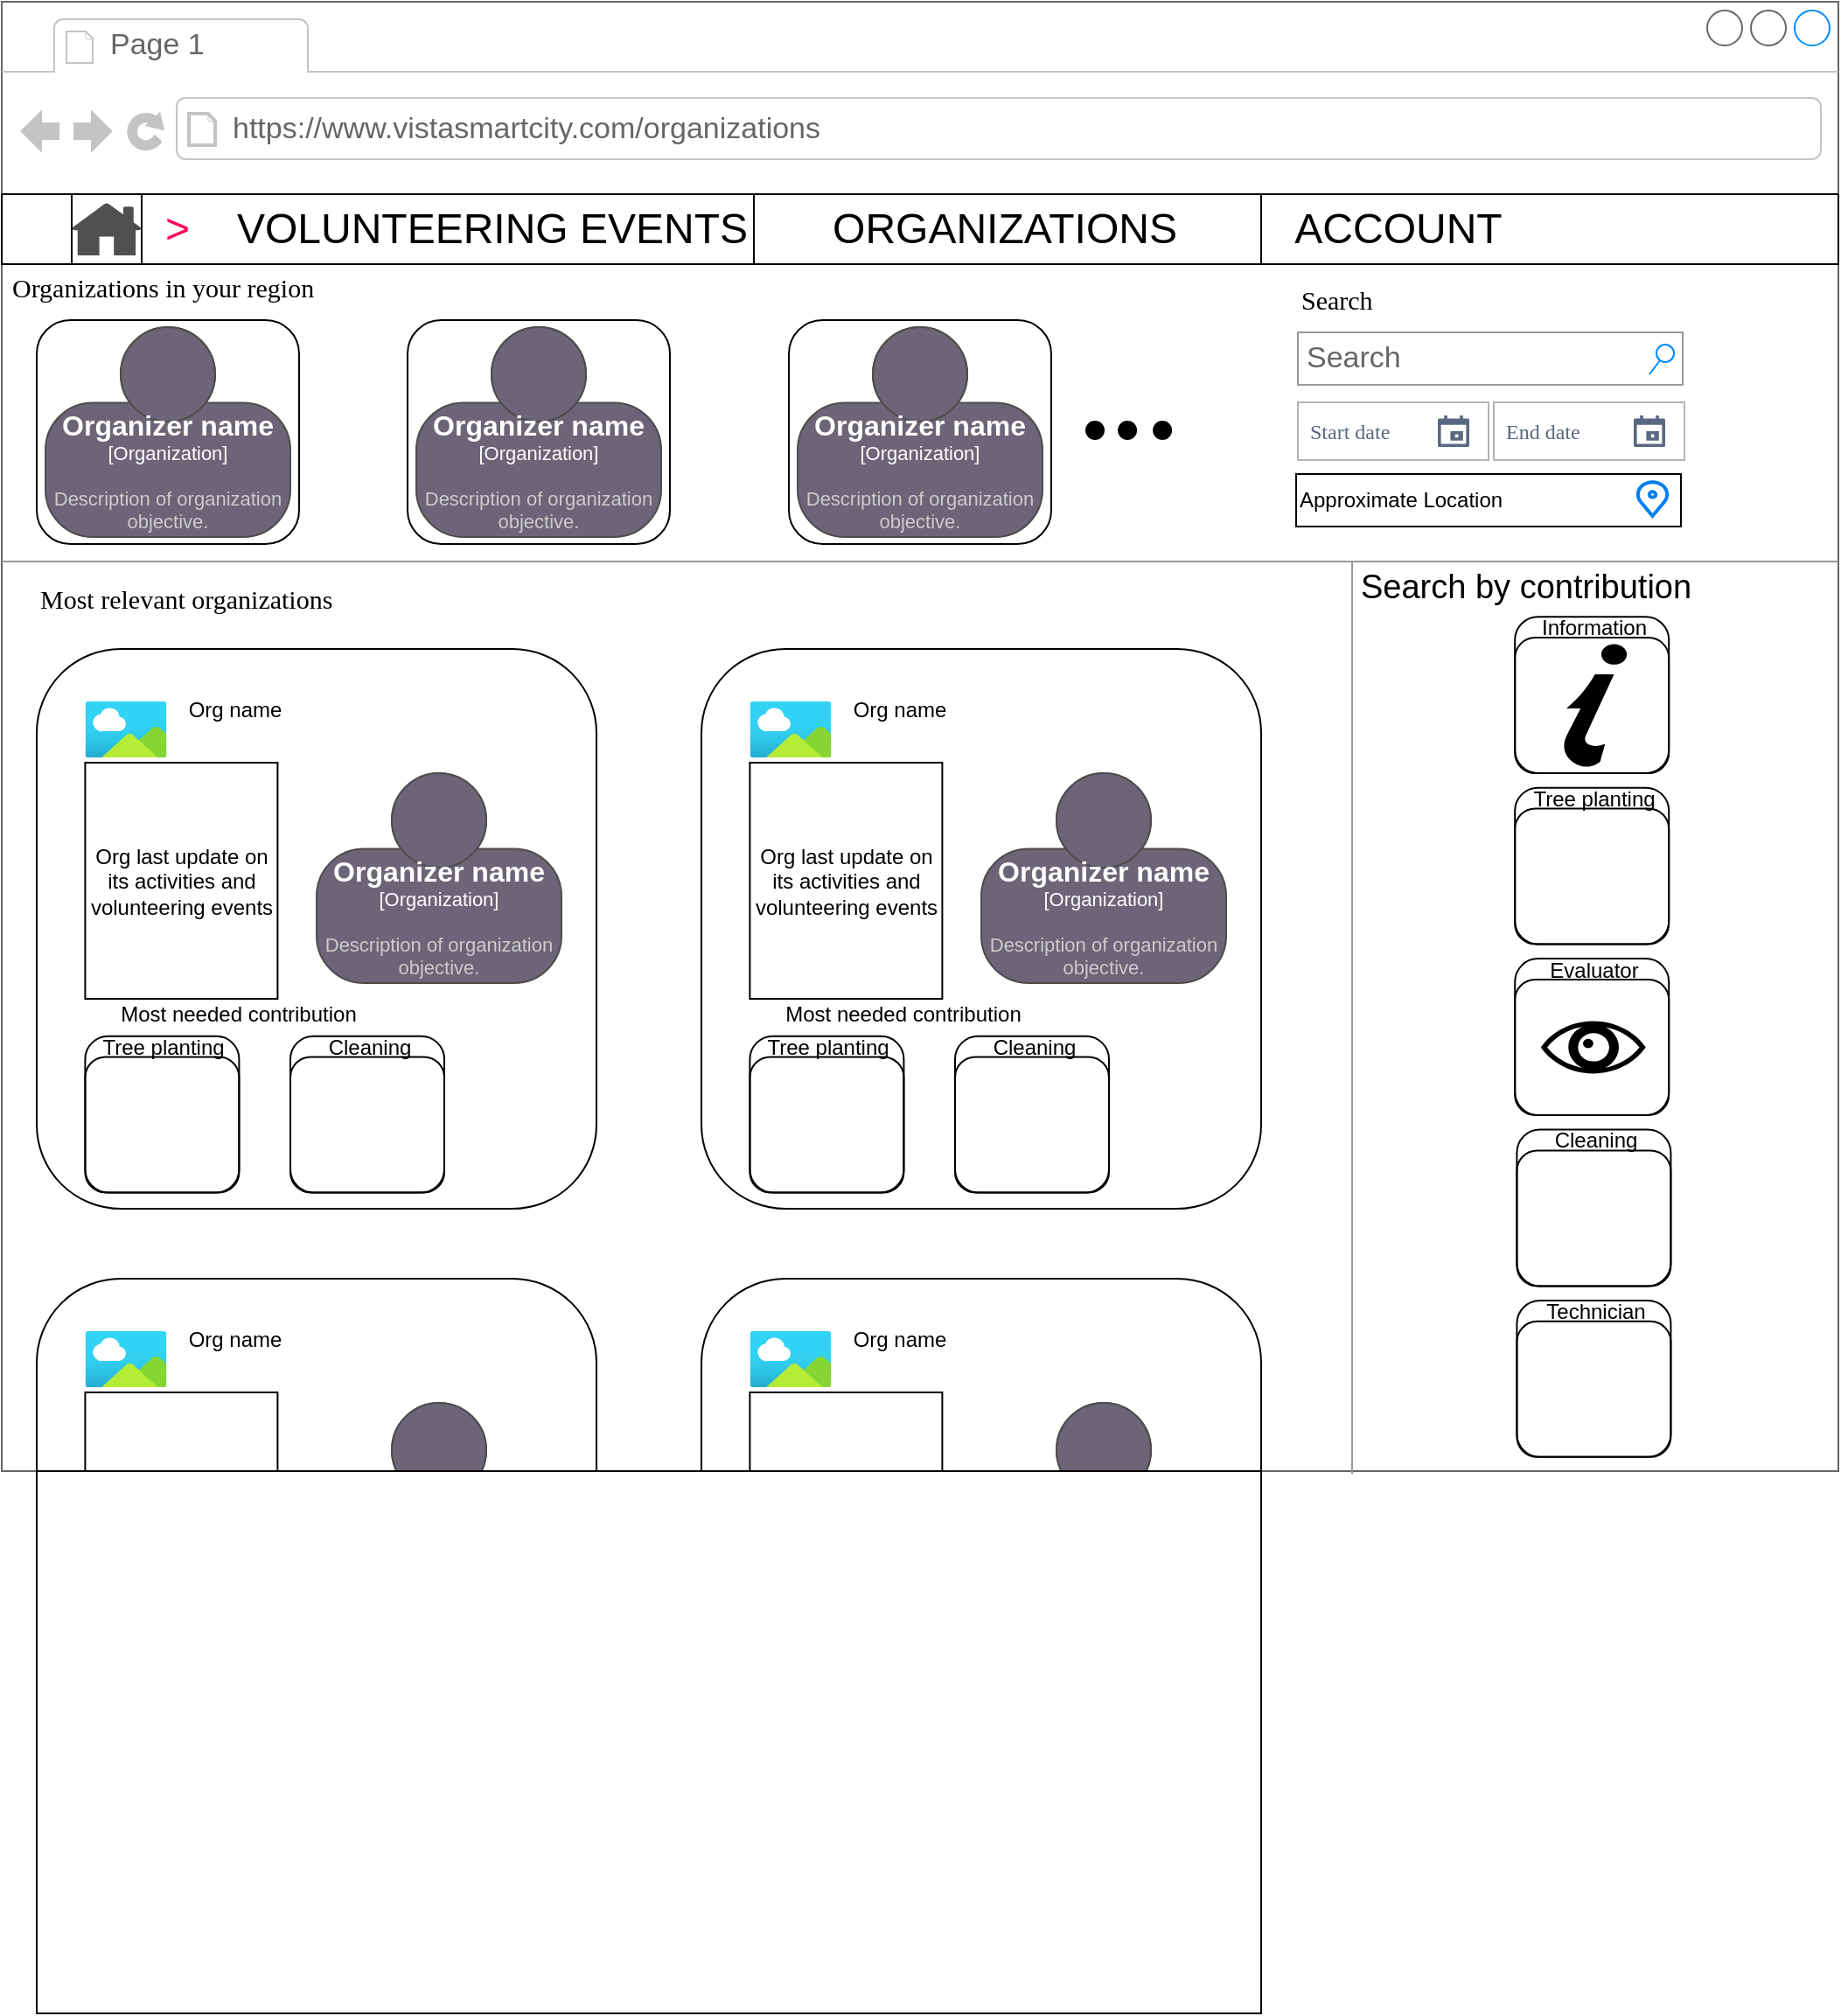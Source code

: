 <mxfile version="21.2.3" type="github">
  <diagram name="Page-1" id="2cc2dc42-3aac-f2a9-1cec-7a8b7cbee084">
    <mxGraphModel dx="1221" dy="743" grid="1" gridSize="10" guides="1" tooltips="1" connect="1" arrows="1" fold="1" page="1" pageScale="1" pageWidth="1100" pageHeight="850" background="none" math="0" shadow="0">
      <root>
        <mxCell id="0" />
        <mxCell id="1" parent="0" />
        <mxCell id="7026571954dc6520-1" value="" style="strokeWidth=1;shadow=0;dashed=0;align=center;html=1;shape=mxgraph.mockup.containers.browserWindow;rSize=0;strokeColor=#666666;mainText=,;recursiveResize=0;rounded=0;labelBackgroundColor=none;fontFamily=Verdana;fontSize=12" parent="1" vertex="1">
          <mxGeometry x="30" y="20" width="1050" height="840" as="geometry" />
        </mxCell>
        <mxCell id="7026571954dc6520-2" value="Page 1" style="strokeWidth=1;shadow=0;dashed=0;align=center;html=1;shape=mxgraph.mockup.containers.anchor;fontSize=17;fontColor=#666666;align=left;" parent="7026571954dc6520-1" vertex="1">
          <mxGeometry x="60" y="12" width="110" height="26" as="geometry" />
        </mxCell>
        <mxCell id="7026571954dc6520-3" value="https://www.vistasmartcity.com/organizations" style="strokeWidth=1;shadow=0;dashed=0;align=center;html=1;shape=mxgraph.mockup.containers.anchor;rSize=0;fontSize=17;fontColor=#666666;align=left;" parent="7026571954dc6520-1" vertex="1">
          <mxGeometry x="130" y="60" width="250" height="26" as="geometry" />
        </mxCell>
        <mxCell id="7026571954dc6520-6" value="Organizations in your region" style="text;html=1;points=[];align=left;verticalAlign=top;spacingTop=-4;fontSize=15;fontFamily=Verdana" parent="7026571954dc6520-1" vertex="1">
          <mxGeometry x="4" y="152" width="170" height="30" as="geometry" />
        </mxCell>
        <mxCell id="7026571954dc6520-12" value="Search" style="text;html=1;points=[];align=left;verticalAlign=top;spacingTop=-4;fontSize=15;fontFamily=Verdana" parent="7026571954dc6520-1" vertex="1">
          <mxGeometry x="741" y="159" width="170" height="30" as="geometry" />
        </mxCell>
        <mxCell id="7026571954dc6520-14" value="Search" style="strokeWidth=1;shadow=0;dashed=0;align=center;html=1;shape=mxgraph.mockup.forms.searchBox;strokeColor=#999999;mainText=;strokeColor2=#008cff;fontColor=#666666;fontSize=17;align=left;spacingLeft=3;rounded=0;labelBackgroundColor=none;" parent="7026571954dc6520-1" vertex="1">
          <mxGeometry x="741" y="189" width="220" height="30" as="geometry" />
        </mxCell>
        <mxCell id="7026571954dc6520-15" value="" style="verticalLabelPosition=bottom;shadow=0;dashed=0;align=center;html=1;verticalAlign=top;strokeWidth=1;shape=mxgraph.mockup.markup.line;strokeColor=#999999;rounded=0;labelBackgroundColor=none;fillColor=#ffffff;fontFamily=Verdana;fontSize=12;fontColor=#000000;" parent="7026571954dc6520-1" vertex="1">
          <mxGeometry y="310" width="1050" height="20" as="geometry" />
        </mxCell>
        <mxCell id="7026571954dc6520-16" value="Most relevant organizations" style="text;html=1;points=[];align=left;verticalAlign=top;spacingTop=-4;fontSize=15;fontFamily=Verdana" parent="7026571954dc6520-1" vertex="1">
          <mxGeometry x="20" y="330" width="170" height="30" as="geometry" />
        </mxCell>
        <mxCell id="wlsTM-EWgnDsblmS1kuD-19" value="" style="rounded=1;whiteSpace=wrap;html=1;" parent="7026571954dc6520-1" vertex="1">
          <mxGeometry x="20" y="370" width="320" height="320" as="geometry" />
        </mxCell>
        <mxCell id="wlsTM-EWgnDsblmS1kuD-20" value="" style="aspect=fixed;html=1;points=[];align=center;image;fontSize=12;image=img/lib/azure2/general/Image.svg;" parent="7026571954dc6520-1" vertex="1">
          <mxGeometry x="47.7" y="400" width="46.55" height="32" as="geometry" />
        </mxCell>
        <mxCell id="wlsTM-EWgnDsblmS1kuD-21" value="Org name" style="text;html=1;align=center;verticalAlign=middle;resizable=0;points=[];autosize=1;strokeColor=none;fillColor=none;" parent="7026571954dc6520-1" vertex="1">
          <mxGeometry x="92.7" y="390" width="80" height="30" as="geometry" />
        </mxCell>
        <mxCell id="wlsTM-EWgnDsblmS1kuD-24" value="Org last update on its activities and volunteering events" style="rounded=0;whiteSpace=wrap;html=1;" parent="7026571954dc6520-1" vertex="1">
          <mxGeometry x="47.7" y="435" width="110" height="135" as="geometry" />
        </mxCell>
        <mxCell id="pJYsg66AnEIzZijgWhf2-1" value="" style="rounded=1;whiteSpace=wrap;html=1;" parent="7026571954dc6520-1" vertex="1">
          <mxGeometry x="20" y="182" width="150" height="128" as="geometry" />
        </mxCell>
        <object placeholders="1" c4Name="Organizer name" c4Type="Organization" c4Description="Description of organization objective." label="&lt;font style=&quot;font-size: 16px&quot;&gt;&lt;b&gt;%c4Name%&lt;/b&gt;&lt;/font&gt;&lt;div&gt;[%c4Type%]&lt;/div&gt;&lt;br&gt;&lt;div&gt;&lt;font style=&quot;font-size: 11px&quot;&gt;&lt;font color=&quot;#cccccc&quot;&gt;%c4Description%&lt;/font&gt;&lt;/div&gt;" id="pJYsg66AnEIzZijgWhf2-2">
          <mxCell style="html=1;fontSize=11;dashed=0;whiteSpace=wrap;fillColor=#6C6477;strokeColor=#4D4D4D;fontColor=#ffffff;shape=mxgraph.c4.person2;align=center;metaEdit=1;points=[[0.5,0,0],[1,0.5,0],[1,0.75,0],[0.75,1,0],[0.5,1,0],[0.25,1,0],[0,0.75,0],[0,0.5,0]];resizable=1;rotation=0;" parent="7026571954dc6520-1" vertex="1">
            <mxGeometry x="25" y="186" width="140" height="120" as="geometry" />
          </mxCell>
        </object>
        <mxCell id="pJYsg66AnEIzZijgWhf2-4" value="" style="rounded=1;whiteSpace=wrap;html=1;" parent="7026571954dc6520-1" vertex="1">
          <mxGeometry x="232" y="182" width="150" height="128" as="geometry" />
        </mxCell>
        <object placeholders="1" c4Name="Organizer name" c4Type="Organization" c4Description="Description of organization objective." label="&lt;font style=&quot;font-size: 16px&quot;&gt;&lt;b&gt;%c4Name%&lt;/b&gt;&lt;/font&gt;&lt;div&gt;[%c4Type%]&lt;/div&gt;&lt;br&gt;&lt;div&gt;&lt;font style=&quot;font-size: 11px&quot;&gt;&lt;font color=&quot;#cccccc&quot;&gt;%c4Description%&lt;/font&gt;&lt;/div&gt;" id="pJYsg66AnEIzZijgWhf2-5">
          <mxCell style="html=1;fontSize=11;dashed=0;whiteSpace=wrap;fillColor=#6C6477;strokeColor=#4D4D4D;fontColor=#ffffff;shape=mxgraph.c4.person2;align=center;metaEdit=1;points=[[0.5,0,0],[1,0.5,0],[1,0.75,0],[0.75,1,0],[0.5,1,0],[0.25,1,0],[0,0.75,0],[0,0.5,0]];resizable=1;rotation=0;" parent="7026571954dc6520-1" vertex="1">
            <mxGeometry x="237" y="186" width="140" height="120" as="geometry" />
          </mxCell>
        </object>
        <mxCell id="pJYsg66AnEIzZijgWhf2-6" value="" style="rounded=1;whiteSpace=wrap;html=1;" parent="7026571954dc6520-1" vertex="1">
          <mxGeometry x="450" y="182" width="150" height="128" as="geometry" />
        </mxCell>
        <object placeholders="1" c4Name="Organizer name" c4Type="Organization" c4Description="Description of organization objective." label="&lt;font style=&quot;font-size: 16px&quot;&gt;&lt;b&gt;%c4Name%&lt;/b&gt;&lt;/font&gt;&lt;div&gt;[%c4Type%]&lt;/div&gt;&lt;br&gt;&lt;div&gt;&lt;font style=&quot;font-size: 11px&quot;&gt;&lt;font color=&quot;#cccccc&quot;&gt;%c4Description%&lt;/font&gt;&lt;/div&gt;" id="pJYsg66AnEIzZijgWhf2-7">
          <mxCell style="html=1;fontSize=11;dashed=0;whiteSpace=wrap;fillColor=#6C6477;strokeColor=#4D4D4D;fontColor=#ffffff;shape=mxgraph.c4.person2;align=center;metaEdit=1;points=[[0.5,0,0],[1,0.5,0],[1,0.75,0],[0.75,1,0],[0.5,1,0],[0.25,1,0],[0,0.75,0],[0,0.5,0]];resizable=1;rotation=0;" parent="7026571954dc6520-1" vertex="1">
            <mxGeometry x="455" y="186" width="140" height="120" as="geometry" />
          </mxCell>
        </object>
        <mxCell id="pJYsg66AnEIzZijgWhf2-8" value="" style="ellipse;whiteSpace=wrap;html=1;aspect=fixed;fillColor=#000000;" parent="7026571954dc6520-1" vertex="1">
          <mxGeometry x="620" y="240" width="10" height="10" as="geometry" />
        </mxCell>
        <mxCell id="pJYsg66AnEIzZijgWhf2-9" value="" style="ellipse;whiteSpace=wrap;html=1;aspect=fixed;fillColor=#000000;" parent="7026571954dc6520-1" vertex="1">
          <mxGeometry x="638.55" y="240" width="10" height="10" as="geometry" />
        </mxCell>
        <mxCell id="pJYsg66AnEIzZijgWhf2-10" value="" style="ellipse;whiteSpace=wrap;html=1;aspect=fixed;fillColor=#000000;" parent="7026571954dc6520-1" vertex="1">
          <mxGeometry x="658.55" y="240" width="10" height="10" as="geometry" />
        </mxCell>
        <mxCell id="SwkVHxH7qf517YYLQ6Va-1" value="" style="group" parent="7026571954dc6520-1" connectable="0" vertex="1">
          <mxGeometry x="47.7" y="590.73" width="172.3" height="90" as="geometry" />
        </mxCell>
        <mxCell id="SwkVHxH7qf517YYLQ6Va-2" value="" style="rounded=1;whiteSpace=wrap;html=1;" parent="SwkVHxH7qf517YYLQ6Va-1" vertex="1">
          <mxGeometry y="12.517" width="88" height="77.483" as="geometry" />
        </mxCell>
        <mxCell id="SwkVHxH7qf517YYLQ6Va-8" value="" style="rounded=1;whiteSpace=wrap;html=1;fillColor=none;" parent="SwkVHxH7qf517YYLQ6Va-1" vertex="1">
          <mxGeometry y="0.596" width="88" height="89.404" as="geometry" />
        </mxCell>
        <mxCell id="SwkVHxH7qf517YYLQ6Va-9" value="Tree planting" style="text;html=1;align=center;verticalAlign=middle;resizable=0;points=[];autosize=1;strokeColor=none;fillColor=none;" parent="SwkVHxH7qf517YYLQ6Va-1" vertex="1">
          <mxGeometry x="-0.203" y="-7.727" width="90" height="30" as="geometry" />
        </mxCell>
        <mxCell id="HxkZM5L2tCHpHcFzdb74-58" value="" style="shape=image;html=1;verticalAlign=top;verticalLabelPosition=bottom;labelBackgroundColor=#ffffff;imageAspect=0;aspect=fixed;image=https://cdn0.iconfinder.com/data/icons/phosphor-regular-vol-4/256/tree-128.png" parent="SwkVHxH7qf517YYLQ6Va-1" vertex="1">
          <mxGeometry x="10" y="12.52" width="70" height="70" as="geometry" />
        </mxCell>
        <mxCell id="eVw5ALQq5GOnGG2QuD-h-2" value="Most needed contribution" style="text;html=1;align=center;verticalAlign=middle;resizable=0;points=[];autosize=1;strokeColor=none;fillColor=none;" vertex="1" parent="SwkVHxH7qf517YYLQ6Va-1">
          <mxGeometry x="7.3" y="-26.4" width="160" height="30" as="geometry" />
        </mxCell>
        <object placeholders="1" c4Name="Organizer name" c4Type="Organization" c4Description="Description of organization objective." label="&lt;font style=&quot;font-size: 16px&quot;&gt;&lt;b&gt;%c4Name%&lt;/b&gt;&lt;/font&gt;&lt;div&gt;[%c4Type%]&lt;/div&gt;&lt;br&gt;&lt;div&gt;&lt;font style=&quot;font-size: 11px&quot;&gt;&lt;font color=&quot;#cccccc&quot;&gt;%c4Description%&lt;/font&gt;&lt;/div&gt;" id="eVw5ALQq5GOnGG2QuD-h-1">
          <mxCell style="html=1;fontSize=11;dashed=0;whiteSpace=wrap;fillColor=#6C6477;strokeColor=#4D4D4D;fontColor=#ffffff;shape=mxgraph.c4.person2;align=center;metaEdit=1;points=[[0.5,0,0],[1,0.5,0],[1,0.75,0],[0.75,1,0],[0.5,1,0],[0.25,1,0],[0,0.75,0],[0,0.5,0]];resizable=1;rotation=0;" vertex="1" parent="7026571954dc6520-1">
            <mxGeometry x="180" y="441" width="140" height="120" as="geometry" />
          </mxCell>
        </object>
        <mxCell id="eVw5ALQq5GOnGG2QuD-h-3" value="" style="rounded=1;whiteSpace=wrap;html=1;" vertex="1" parent="7026571954dc6520-1">
          <mxGeometry x="165.0" y="603.247" width="88" height="77.483" as="geometry" />
        </mxCell>
        <mxCell id="eVw5ALQq5GOnGG2QuD-h-4" value="" style="rounded=1;whiteSpace=wrap;html=1;fillColor=none;" vertex="1" parent="7026571954dc6520-1">
          <mxGeometry x="165.0" y="591.326" width="88" height="89.404" as="geometry" />
        </mxCell>
        <mxCell id="eVw5ALQq5GOnGG2QuD-h-5" value="Cleaning" style="text;html=1;align=center;verticalAlign=middle;resizable=0;points=[];autosize=1;strokeColor=none;fillColor=none;" vertex="1" parent="7026571954dc6520-1">
          <mxGeometry x="174.797" y="583.003" width="70" height="30" as="geometry" />
        </mxCell>
        <mxCell id="eVw5ALQq5GOnGG2QuD-h-6" value="" style="shape=image;html=1;verticalAlign=top;verticalLabelPosition=bottom;labelBackgroundColor=#ffffff;imageAspect=0;aspect=fixed;image=https://cdn4.iconfinder.com/data/icons/essential-app-2/16/trash-can-bin-recycle-128.png" vertex="1" parent="7026571954dc6520-1">
          <mxGeometry x="174.0" y="606.99" width="70" height="70" as="geometry" />
        </mxCell>
        <mxCell id="eVw5ALQq5GOnGG2QuD-h-7" value="" style="rounded=1;whiteSpace=wrap;html=1;" vertex="1" parent="7026571954dc6520-1">
          <mxGeometry x="400" y="370" width="320" height="320" as="geometry" />
        </mxCell>
        <mxCell id="eVw5ALQq5GOnGG2QuD-h-8" value="" style="aspect=fixed;html=1;points=[];align=center;image;fontSize=12;image=img/lib/azure2/general/Image.svg;" vertex="1" parent="7026571954dc6520-1">
          <mxGeometry x="427.7" y="400" width="46.55" height="32" as="geometry" />
        </mxCell>
        <mxCell id="eVw5ALQq5GOnGG2QuD-h-9" value="Org name" style="text;html=1;align=center;verticalAlign=middle;resizable=0;points=[];autosize=1;strokeColor=none;fillColor=none;" vertex="1" parent="7026571954dc6520-1">
          <mxGeometry x="472.7" y="390" width="80" height="30" as="geometry" />
        </mxCell>
        <mxCell id="eVw5ALQq5GOnGG2QuD-h-10" value="Org last update on its activities and volunteering events" style="rounded=0;whiteSpace=wrap;html=1;" vertex="1" parent="7026571954dc6520-1">
          <mxGeometry x="427.7" y="435" width="110" height="135" as="geometry" />
        </mxCell>
        <mxCell id="eVw5ALQq5GOnGG2QuD-h-11" value="" style="group" connectable="0" vertex="1" parent="7026571954dc6520-1">
          <mxGeometry x="427.7" y="590.73" width="172.3" height="90" as="geometry" />
        </mxCell>
        <mxCell id="eVw5ALQq5GOnGG2QuD-h-12" value="" style="rounded=1;whiteSpace=wrap;html=1;" vertex="1" parent="eVw5ALQq5GOnGG2QuD-h-11">
          <mxGeometry y="12.517" width="88" height="77.483" as="geometry" />
        </mxCell>
        <mxCell id="eVw5ALQq5GOnGG2QuD-h-13" value="" style="rounded=1;whiteSpace=wrap;html=1;fillColor=none;" vertex="1" parent="eVw5ALQq5GOnGG2QuD-h-11">
          <mxGeometry y="0.596" width="88" height="89.404" as="geometry" />
        </mxCell>
        <mxCell id="eVw5ALQq5GOnGG2QuD-h-14" value="Tree planting" style="text;html=1;align=center;verticalAlign=middle;resizable=0;points=[];autosize=1;strokeColor=none;fillColor=none;" vertex="1" parent="eVw5ALQq5GOnGG2QuD-h-11">
          <mxGeometry x="-0.203" y="-7.727" width="90" height="30" as="geometry" />
        </mxCell>
        <mxCell id="eVw5ALQq5GOnGG2QuD-h-15" value="" style="shape=image;html=1;verticalAlign=top;verticalLabelPosition=bottom;labelBackgroundColor=#ffffff;imageAspect=0;aspect=fixed;image=https://cdn0.iconfinder.com/data/icons/phosphor-regular-vol-4/256/tree-128.png" vertex="1" parent="eVw5ALQq5GOnGG2QuD-h-11">
          <mxGeometry x="10" y="12.52" width="70" height="70" as="geometry" />
        </mxCell>
        <mxCell id="eVw5ALQq5GOnGG2QuD-h-16" value="Most needed contribution" style="text;html=1;align=center;verticalAlign=middle;resizable=0;points=[];autosize=1;strokeColor=none;fillColor=none;" vertex="1" parent="eVw5ALQq5GOnGG2QuD-h-11">
          <mxGeometry x="7.3" y="-26.4" width="160" height="30" as="geometry" />
        </mxCell>
        <object placeholders="1" c4Name="Organizer name" c4Type="Organization" c4Description="Description of organization objective." label="&lt;font style=&quot;font-size: 16px&quot;&gt;&lt;b&gt;%c4Name%&lt;/b&gt;&lt;/font&gt;&lt;div&gt;[%c4Type%]&lt;/div&gt;&lt;br&gt;&lt;div&gt;&lt;font style=&quot;font-size: 11px&quot;&gt;&lt;font color=&quot;#cccccc&quot;&gt;%c4Description%&lt;/font&gt;&lt;/div&gt;" id="eVw5ALQq5GOnGG2QuD-h-17">
          <mxCell style="html=1;fontSize=11;dashed=0;whiteSpace=wrap;fillColor=#6C6477;strokeColor=#4D4D4D;fontColor=#ffffff;shape=mxgraph.c4.person2;align=center;metaEdit=1;points=[[0.5,0,0],[1,0.5,0],[1,0.75,0],[0.75,1,0],[0.5,1,0],[0.25,1,0],[0,0.75,0],[0,0.5,0]];resizable=1;rotation=0;" vertex="1" parent="7026571954dc6520-1">
            <mxGeometry x="560" y="441" width="140" height="120" as="geometry" />
          </mxCell>
        </object>
        <mxCell id="eVw5ALQq5GOnGG2QuD-h-18" value="" style="rounded=1;whiteSpace=wrap;html=1;" vertex="1" parent="7026571954dc6520-1">
          <mxGeometry x="545" y="603.247" width="88" height="77.483" as="geometry" />
        </mxCell>
        <mxCell id="eVw5ALQq5GOnGG2QuD-h-19" value="" style="rounded=1;whiteSpace=wrap;html=1;fillColor=none;" vertex="1" parent="7026571954dc6520-1">
          <mxGeometry x="545" y="591.326" width="88" height="89.404" as="geometry" />
        </mxCell>
        <mxCell id="eVw5ALQq5GOnGG2QuD-h-20" value="Cleaning" style="text;html=1;align=center;verticalAlign=middle;resizable=0;points=[];autosize=1;strokeColor=none;fillColor=none;" vertex="1" parent="7026571954dc6520-1">
          <mxGeometry x="554.797" y="583.003" width="70" height="30" as="geometry" />
        </mxCell>
        <mxCell id="eVw5ALQq5GOnGG2QuD-h-21" value="" style="shape=image;html=1;verticalAlign=top;verticalLabelPosition=bottom;labelBackgroundColor=#ffffff;imageAspect=0;aspect=fixed;image=https://cdn4.iconfinder.com/data/icons/essential-app-2/16/trash-can-bin-recycle-128.png" vertex="1" parent="7026571954dc6520-1">
          <mxGeometry x="554" y="606.99" width="70" height="70" as="geometry" />
        </mxCell>
        <mxCell id="eVw5ALQq5GOnGG2QuD-h-53" value="" style="verticalLabelPosition=bottom;shadow=0;dashed=0;align=center;html=1;verticalAlign=top;strokeWidth=1;shape=mxgraph.mockup.markup.line;strokeColor=#999999;rounded=0;labelBackgroundColor=none;fillColor=#ffffff;fontFamily=Verdana;fontSize=12;fontColor=#000000;rotation=90;" vertex="1" parent="7026571954dc6520-1">
          <mxGeometry x="511.04" y="570.72" width="521.93" height="20" as="geometry" />
        </mxCell>
        <mxCell id="eVw5ALQq5GOnGG2QuD-h-54" value="&lt;font style=&quot;font-size: 19px;&quot;&gt;Search by contribution&lt;/font&gt;" style="text;html=1;strokeColor=none;fillColor=none;align=left;verticalAlign=middle;whiteSpace=wrap;rounded=0;" vertex="1" parent="7026571954dc6520-1">
          <mxGeometry x="775" y="320" width="275" height="30" as="geometry" />
        </mxCell>
        <mxCell id="eVw5ALQq5GOnGG2QuD-h-60" value="" style="group" connectable="0" vertex="1" parent="7026571954dc6520-1">
          <mxGeometry x="865.1" y="351" width="94.797" height="90" as="geometry" />
        </mxCell>
        <mxCell id="eVw5ALQq5GOnGG2QuD-h-61" value="" style="rounded=1;whiteSpace=wrap;html=1;" vertex="1" parent="eVw5ALQq5GOnGG2QuD-h-60">
          <mxGeometry y="12.517" width="88" height="77.483" as="geometry" />
        </mxCell>
        <mxCell id="eVw5ALQq5GOnGG2QuD-h-62" value="" style="rounded=1;whiteSpace=wrap;html=1;fillColor=none;" vertex="1" parent="eVw5ALQq5GOnGG2QuD-h-60">
          <mxGeometry y="0.596" width="88" height="89.404" as="geometry" />
        </mxCell>
        <mxCell id="eVw5ALQq5GOnGG2QuD-h-63" value="Information" style="text;html=1;align=center;verticalAlign=middle;resizable=0;points=[];autosize=1;strokeColor=none;fillColor=none;" vertex="1" parent="eVw5ALQq5GOnGG2QuD-h-60">
          <mxGeometry x="4.797" y="-7.727" width="80" height="30" as="geometry" />
        </mxCell>
        <mxCell id="eVw5ALQq5GOnGG2QuD-h-64" value="" style="shape=mxgraph.signs.travel.information_2;html=1;pointerEvents=1;fillColor=#000000;strokeColor=none;verticalLabelPosition=bottom;verticalAlign=top;align=center;" vertex="1" parent="eVw5ALQq5GOnGG2QuD-h-60">
          <mxGeometry x="24" y="16.26" width="40" height="70" as="geometry" />
        </mxCell>
        <mxCell id="eVw5ALQq5GOnGG2QuD-h-70" value="" style="rounded=1;whiteSpace=wrap;html=1;" vertex="1" parent="7026571954dc6520-1">
          <mxGeometry x="865.1" y="558.977" width="88" height="77.483" as="geometry" />
        </mxCell>
        <mxCell id="eVw5ALQq5GOnGG2QuD-h-71" value="" style="rounded=1;whiteSpace=wrap;html=1;fillColor=none;" vertex="1" parent="7026571954dc6520-1">
          <mxGeometry x="865.1" y="547.056" width="88" height="89.404" as="geometry" />
        </mxCell>
        <mxCell id="eVw5ALQq5GOnGG2QuD-h-72" value="Evaluator" style="text;html=1;align=center;verticalAlign=middle;resizable=0;points=[];autosize=1;strokeColor=none;fillColor=none;" vertex="1" parent="7026571954dc6520-1">
          <mxGeometry x="874.897" y="538.733" width="70" height="30" as="geometry" />
        </mxCell>
        <mxCell id="eVw5ALQq5GOnGG2QuD-h-73" value="" style="shape=mxgraph.signs.healthcare.eye;html=1;pointerEvents=1;fillColor=#000000;strokeColor=none;verticalLabelPosition=bottom;verticalAlign=top;align=center;" vertex="1" parent="7026571954dc6520-1">
          <mxGeometry x="879.9" y="582.72" width="60" height="30" as="geometry" />
        </mxCell>
        <mxCell id="eVw5ALQq5GOnGG2QuD-h-55" value="" style="group" connectable="0" vertex="1" parent="7026571954dc6520-1">
          <mxGeometry x="865.1" y="448.73" width="94.797" height="90" as="geometry" />
        </mxCell>
        <mxCell id="eVw5ALQq5GOnGG2QuD-h-56" value="" style="rounded=1;whiteSpace=wrap;html=1;" vertex="1" parent="eVw5ALQq5GOnGG2QuD-h-55">
          <mxGeometry y="12.517" width="88" height="77.483" as="geometry" />
        </mxCell>
        <mxCell id="eVw5ALQq5GOnGG2QuD-h-57" value="" style="rounded=1;whiteSpace=wrap;html=1;fillColor=none;" vertex="1" parent="eVw5ALQq5GOnGG2QuD-h-55">
          <mxGeometry y="0.596" width="88" height="89.404" as="geometry" />
        </mxCell>
        <mxCell id="eVw5ALQq5GOnGG2QuD-h-58" value="Tree planting" style="text;html=1;align=center;verticalAlign=middle;resizable=0;points=[];autosize=1;strokeColor=none;fillColor=none;" vertex="1" parent="eVw5ALQq5GOnGG2QuD-h-55">
          <mxGeometry x="-0.203" y="-7.727" width="90" height="30" as="geometry" />
        </mxCell>
        <mxCell id="eVw5ALQq5GOnGG2QuD-h-59" value="" style="shape=image;html=1;verticalAlign=top;verticalLabelPosition=bottom;labelBackgroundColor=#ffffff;imageAspect=0;aspect=fixed;image=https://cdn0.iconfinder.com/data/icons/phosphor-regular-vol-4/256/tree-128.png" vertex="1" parent="eVw5ALQq5GOnGG2QuD-h-55">
          <mxGeometry x="10" y="12.52" width="70" height="70" as="geometry" />
        </mxCell>
        <mxCell id="eVw5ALQq5GOnGG2QuD-h-65" value="" style="group" connectable="0" vertex="1" parent="7026571954dc6520-1">
          <mxGeometry x="866.2" y="644.19" width="94.797" height="90" as="geometry" />
        </mxCell>
        <mxCell id="eVw5ALQq5GOnGG2QuD-h-66" value="" style="rounded=1;whiteSpace=wrap;html=1;" vertex="1" parent="eVw5ALQq5GOnGG2QuD-h-65">
          <mxGeometry y="12.517" width="88" height="77.483" as="geometry" />
        </mxCell>
        <mxCell id="eVw5ALQq5GOnGG2QuD-h-67" value="" style="rounded=1;whiteSpace=wrap;html=1;fillColor=none;" vertex="1" parent="eVw5ALQq5GOnGG2QuD-h-65">
          <mxGeometry y="0.596" width="88" height="89.404" as="geometry" />
        </mxCell>
        <mxCell id="eVw5ALQq5GOnGG2QuD-h-68" value="Cleaning" style="text;html=1;align=center;verticalAlign=middle;resizable=0;points=[];autosize=1;strokeColor=none;fillColor=none;" vertex="1" parent="eVw5ALQq5GOnGG2QuD-h-65">
          <mxGeometry x="9.797" y="-7.727" width="70" height="30" as="geometry" />
        </mxCell>
        <mxCell id="eVw5ALQq5GOnGG2QuD-h-69" value="" style="shape=image;html=1;verticalAlign=top;verticalLabelPosition=bottom;labelBackgroundColor=#ffffff;imageAspect=0;aspect=fixed;image=https://cdn4.iconfinder.com/data/icons/essential-app-2/16/trash-can-bin-recycle-128.png" vertex="1" parent="eVw5ALQq5GOnGG2QuD-h-65">
          <mxGeometry x="9" y="16.26" width="70" height="70" as="geometry" />
        </mxCell>
        <mxCell id="eVw5ALQq5GOnGG2QuD-h-74" value="" style="rounded=1;whiteSpace=wrap;html=1;" vertex="1" parent="7026571954dc6520-1">
          <mxGeometry x="866.2" y="754.437" width="88" height="77.483" as="geometry" />
        </mxCell>
        <mxCell id="eVw5ALQq5GOnGG2QuD-h-75" value="" style="rounded=1;whiteSpace=wrap;html=1;fillColor=none;" vertex="1" parent="7026571954dc6520-1">
          <mxGeometry x="866.2" y="742.516" width="88" height="89.404" as="geometry" />
        </mxCell>
        <mxCell id="eVw5ALQq5GOnGG2QuD-h-76" value="Technician" style="text;html=1;align=center;verticalAlign=middle;resizable=0;points=[];autosize=1;strokeColor=none;fillColor=none;" vertex="1" parent="7026571954dc6520-1">
          <mxGeometry x="870.997" y="734.193" width="80" height="30" as="geometry" />
        </mxCell>
        <mxCell id="eVw5ALQq5GOnGG2QuD-h-77" value="" style="shape=image;html=1;verticalAlign=top;verticalLabelPosition=bottom;labelBackgroundColor=#ffffff;imageAspect=0;aspect=fixed;image=https://cdn2.iconfinder.com/data/icons/seo-web-1-filled-outline/64/customer_service-technical_support-male-128.png" vertex="1" parent="7026571954dc6520-1">
          <mxGeometry x="886.72" y="759.44" width="67.48" height="67.48" as="geometry" />
        </mxCell>
        <mxCell id="SwkVHxH7qf517YYLQ6Va-86" value="&lt;font face=&quot;Times New Roman&quot;&gt;Start date&lt;/font&gt;" style="rounded=0;arcSize=9;fillColor=none;align=left;spacingLeft=5;strokeColor=#B1B4B8;html=1;strokeWidth=1;fontColor=#596780;fontSize=12;hachureGap=4;pointerEvents=0;fontFamily=Architects Daughter;fontSource=https%3A%2F%2Ffonts.googleapis.com%2Fcss%3Ffamily%3DArchitects%2BDaughter;" parent="1" vertex="1">
          <mxGeometry x="771" y="249" width="109" height="33" as="geometry" />
        </mxCell>
        <mxCell id="SwkVHxH7qf517YYLQ6Va-87" value="" style="shape=mxgraph.gmdl.calendar;fillColor=#5A6881;strokeColor=none;sketch=0;hachureGap=4;pointerEvents=0;fontFamily=Architects Daughter;fontSource=https%3A%2F%2Ffonts.googleapis.com%2Fcss%3Ffamily%3DArchitects%2BDaughter;fontSize=20;" parent="SwkVHxH7qf517YYLQ6Va-86" vertex="1">
          <mxGeometry x="1" y="0.5" width="18" height="18" relative="1" as="geometry">
            <mxPoint x="-29" y="-9" as="offset" />
          </mxGeometry>
        </mxCell>
        <mxCell id="SwkVHxH7qf517YYLQ6Va-88" value="&lt;font face=&quot;Times New Roman&quot;&gt;End date&lt;/font&gt;" style="rounded=0;arcSize=9;fillColor=none;align=left;spacingLeft=5;strokeColor=#B1B4B8;html=1;strokeWidth=1;fontColor=#596780;fontSize=12;hachureGap=4;pointerEvents=0;fontFamily=Architects Daughter;fontSource=https%3A%2F%2Ffonts.googleapis.com%2Fcss%3Ffamily%3DArchitects%2BDaughter;" parent="1" vertex="1">
          <mxGeometry x="883" y="249" width="109" height="33" as="geometry" />
        </mxCell>
        <mxCell id="SwkVHxH7qf517YYLQ6Va-89" value="" style="shape=mxgraph.gmdl.calendar;fillColor=#5A6881;strokeColor=none;sketch=0;hachureGap=4;pointerEvents=0;fontFamily=Architects Daughter;fontSource=https%3A%2F%2Ffonts.googleapis.com%2Fcss%3Ffamily%3DArchitects%2BDaughter;fontSize=20;" parent="SwkVHxH7qf517YYLQ6Va-88" vertex="1">
          <mxGeometry x="1" y="0.5" width="18" height="18" relative="1" as="geometry">
            <mxPoint x="-29" y="-9" as="offset" />
          </mxGeometry>
        </mxCell>
        <mxCell id="SwkVHxH7qf517YYLQ6Va-90" value="Approximate Location" style="rounded=0;whiteSpace=wrap;html=1;align=left;" parent="1" vertex="1">
          <mxGeometry x="770" y="290" width="220" height="30" as="geometry" />
        </mxCell>
        <mxCell id="SwkVHxH7qf517YYLQ6Va-91" value="" style="html=1;verticalLabelPosition=bottom;align=center;labelBackgroundColor=#ffffff;verticalAlign=top;strokeWidth=2;strokeColor=#0080F0;shadow=0;dashed=0;shape=mxgraph.ios7.icons.location;" parent="1" vertex="1">
          <mxGeometry x="964.5" y="294" width="18.5" height="20" as="geometry" />
        </mxCell>
        <mxCell id="HxkZM5L2tCHpHcFzdb74-1" value="" style="shape=image;html=1;verticalAlign=top;verticalLabelPosition=bottom;labelBackgroundColor=#ffffff;imageAspect=0;aspect=fixed;image=https://cdn4.iconfinder.com/data/icons/evil-icons-user-interface/64/menu-128.png" parent="1" vertex="1">
          <mxGeometry x="30" y="130" width="40" height="40" as="geometry" />
        </mxCell>
        <mxCell id="HxkZM5L2tCHpHcFzdb74-2" value="" style="sketch=0;pointerEvents=1;shadow=0;dashed=0;html=1;strokeColor=none;fillColor=#505050;labelPosition=center;verticalLabelPosition=bottom;verticalAlign=top;outlineConnect=0;align=center;shape=mxgraph.office.concepts.home;" parent="1" vertex="1">
          <mxGeometry x="70" y="135" width="40" height="30" as="geometry" />
        </mxCell>
        <mxCell id="HxkZM5L2tCHpHcFzdb74-3" value="" style="swimlane;startSize=0;" parent="1" vertex="1">
          <mxGeometry x="30" y="130" width="40" height="40" as="geometry" />
        </mxCell>
        <mxCell id="HxkZM5L2tCHpHcFzdb74-4" value="" style="swimlane;startSize=0;" parent="1" vertex="1">
          <mxGeometry x="70" y="130" width="390" height="40" as="geometry" />
        </mxCell>
        <mxCell id="HxkZM5L2tCHpHcFzdb74-5" value="&lt;font style=&quot;font-size: 24px;&quot;&gt;VOLUNTEERING EVENTS&lt;/font&gt;" style="text;html=1;align=center;verticalAlign=middle;resizable=0;points=[];autosize=1;strokeColor=none;fillColor=none;" parent="HxkZM5L2tCHpHcFzdb74-4" vertex="1">
          <mxGeometry x="80" width="320" height="40" as="geometry" />
        </mxCell>
        <mxCell id="HxkZM5L2tCHpHcFzdb74-6" value="&lt;font style=&quot;font-size: 24px;&quot; color=&quot;#ff0055&quot;&gt;&amp;gt;&lt;/font&gt;" style="text;html=1;align=center;verticalAlign=middle;resizable=0;points=[];autosize=1;strokeColor=none;fillColor=none;" parent="HxkZM5L2tCHpHcFzdb74-4" vertex="1">
          <mxGeometry x="40" width="40" height="40" as="geometry" />
        </mxCell>
        <mxCell id="HxkZM5L2tCHpHcFzdb74-7" value="" style="swimlane;startSize=0;" parent="1" vertex="1">
          <mxGeometry x="750" y="130" width="330" height="40" as="geometry">
            <mxRectangle x="750" y="130" width="50" height="40" as="alternateBounds" />
          </mxGeometry>
        </mxCell>
        <mxCell id="HxkZM5L2tCHpHcFzdb74-8" value="&lt;font style=&quot;font-size: 24px;&quot;&gt;ACCOUNT&lt;/font&gt;" style="text;html=1;align=center;verticalAlign=middle;resizable=0;points=[];autosize=1;strokeColor=none;fillColor=none;" parent="HxkZM5L2tCHpHcFzdb74-7" vertex="1">
          <mxGeometry x="8" width="140" height="40" as="geometry" />
        </mxCell>
        <mxCell id="HxkZM5L2tCHpHcFzdb74-9" value="" style="swimlane;startSize=0;" parent="1" vertex="1">
          <mxGeometry x="70" y="130" width="40" height="40" as="geometry" />
        </mxCell>
        <mxCell id="HxkZM5L2tCHpHcFzdb74-10" value="" style="swimlane;startSize=0;" parent="1" vertex="1">
          <mxGeometry x="460" y="130" width="290" height="40" as="geometry" />
        </mxCell>
        <mxCell id="HxkZM5L2tCHpHcFzdb74-11" value="&lt;span style=&quot;font-size: 24px;&quot;&gt;ORGANIZATIONS&lt;/span&gt;" style="text;html=1;align=center;verticalAlign=middle;resizable=0;points=[];autosize=1;strokeColor=none;fillColor=none;" parent="HxkZM5L2tCHpHcFzdb74-10" vertex="1">
          <mxGeometry x="33" width="220" height="40" as="geometry" />
        </mxCell>
        <mxCell id="eVw5ALQq5GOnGG2QuD-h-22" value="" style="rounded=1;whiteSpace=wrap;html=1;" vertex="1" parent="1">
          <mxGeometry x="50" y="750" width="320" height="320" as="geometry" />
        </mxCell>
        <mxCell id="eVw5ALQq5GOnGG2QuD-h-23" value="" style="aspect=fixed;html=1;points=[];align=center;image;fontSize=12;image=img/lib/azure2/general/Image.svg;" vertex="1" parent="1">
          <mxGeometry x="77.7" y="780" width="46.55" height="32" as="geometry" />
        </mxCell>
        <mxCell id="eVw5ALQq5GOnGG2QuD-h-24" value="Org name" style="text;html=1;align=center;verticalAlign=middle;resizable=0;points=[];autosize=1;strokeColor=none;fillColor=none;" vertex="1" parent="1">
          <mxGeometry x="122.7" y="770" width="80" height="30" as="geometry" />
        </mxCell>
        <mxCell id="eVw5ALQq5GOnGG2QuD-h-25" value="Org last update on its activities and volunteering events" style="rounded=0;whiteSpace=wrap;html=1;" vertex="1" parent="1">
          <mxGeometry x="77.7" y="815" width="110" height="135" as="geometry" />
        </mxCell>
        <mxCell id="eVw5ALQq5GOnGG2QuD-h-26" value="" style="group" connectable="0" vertex="1" parent="1">
          <mxGeometry x="77.7" y="970.73" width="172.3" height="90" as="geometry" />
        </mxCell>
        <mxCell id="eVw5ALQq5GOnGG2QuD-h-27" value="" style="rounded=1;whiteSpace=wrap;html=1;" vertex="1" parent="eVw5ALQq5GOnGG2QuD-h-26">
          <mxGeometry y="12.517" width="88" height="77.483" as="geometry" />
        </mxCell>
        <mxCell id="eVw5ALQq5GOnGG2QuD-h-28" value="" style="rounded=1;whiteSpace=wrap;html=1;fillColor=none;" vertex="1" parent="eVw5ALQq5GOnGG2QuD-h-26">
          <mxGeometry y="0.596" width="88" height="89.404" as="geometry" />
        </mxCell>
        <mxCell id="eVw5ALQq5GOnGG2QuD-h-29" value="Tree planting" style="text;html=1;align=center;verticalAlign=middle;resizable=0;points=[];autosize=1;strokeColor=none;fillColor=none;" vertex="1" parent="eVw5ALQq5GOnGG2QuD-h-26">
          <mxGeometry x="-0.203" y="-7.727" width="90" height="30" as="geometry" />
        </mxCell>
        <mxCell id="eVw5ALQq5GOnGG2QuD-h-30" value="" style="shape=image;html=1;verticalAlign=top;verticalLabelPosition=bottom;labelBackgroundColor=#ffffff;imageAspect=0;aspect=fixed;image=https://cdn0.iconfinder.com/data/icons/phosphor-regular-vol-4/256/tree-128.png" vertex="1" parent="eVw5ALQq5GOnGG2QuD-h-26">
          <mxGeometry x="10" y="12.52" width="70" height="70" as="geometry" />
        </mxCell>
        <mxCell id="eVw5ALQq5GOnGG2QuD-h-31" value="Most needed contribution" style="text;html=1;align=center;verticalAlign=middle;resizable=0;points=[];autosize=1;strokeColor=none;fillColor=none;" vertex="1" parent="eVw5ALQq5GOnGG2QuD-h-26">
          <mxGeometry x="7.3" y="-26.4" width="160" height="30" as="geometry" />
        </mxCell>
        <object placeholders="1" c4Name="Organizer name" c4Type="Organization" c4Description="Description of organization objective." label="&lt;font style=&quot;font-size: 16px&quot;&gt;&lt;b&gt;%c4Name%&lt;/b&gt;&lt;/font&gt;&lt;div&gt;[%c4Type%]&lt;/div&gt;&lt;br&gt;&lt;div&gt;&lt;font style=&quot;font-size: 11px&quot;&gt;&lt;font color=&quot;#cccccc&quot;&gt;%c4Description%&lt;/font&gt;&lt;/div&gt;" id="eVw5ALQq5GOnGG2QuD-h-32">
          <mxCell style="html=1;fontSize=11;dashed=0;whiteSpace=wrap;fillColor=#6C6477;strokeColor=#4D4D4D;fontColor=#ffffff;shape=mxgraph.c4.person2;align=center;metaEdit=1;points=[[0.5,0,0],[1,0.5,0],[1,0.75,0],[0.75,1,0],[0.5,1,0],[0.25,1,0],[0,0.75,0],[0,0.5,0]];resizable=1;rotation=0;" vertex="1" parent="1">
            <mxGeometry x="210" y="821" width="140" height="120" as="geometry" />
          </mxCell>
        </object>
        <mxCell id="eVw5ALQq5GOnGG2QuD-h-33" value="" style="rounded=1;whiteSpace=wrap;html=1;" vertex="1" parent="1">
          <mxGeometry x="195" y="983.247" width="88" height="77.483" as="geometry" />
        </mxCell>
        <mxCell id="eVw5ALQq5GOnGG2QuD-h-34" value="" style="rounded=1;whiteSpace=wrap;html=1;fillColor=none;" vertex="1" parent="1">
          <mxGeometry x="195" y="971.326" width="88" height="89.404" as="geometry" />
        </mxCell>
        <mxCell id="eVw5ALQq5GOnGG2QuD-h-35" value="Cleaning" style="text;html=1;align=center;verticalAlign=middle;resizable=0;points=[];autosize=1;strokeColor=none;fillColor=none;" vertex="1" parent="1">
          <mxGeometry x="204.797" y="963.003" width="70" height="30" as="geometry" />
        </mxCell>
        <mxCell id="eVw5ALQq5GOnGG2QuD-h-36" value="" style="shape=image;html=1;verticalAlign=top;verticalLabelPosition=bottom;labelBackgroundColor=#ffffff;imageAspect=0;aspect=fixed;image=https://cdn4.iconfinder.com/data/icons/essential-app-2/16/trash-can-bin-recycle-128.png" vertex="1" parent="1">
          <mxGeometry x="204" y="986.99" width="70" height="70" as="geometry" />
        </mxCell>
        <mxCell id="eVw5ALQq5GOnGG2QuD-h-37" value="" style="rounded=1;whiteSpace=wrap;html=1;" vertex="1" parent="1">
          <mxGeometry x="430" y="750" width="320" height="320" as="geometry" />
        </mxCell>
        <mxCell id="eVw5ALQq5GOnGG2QuD-h-38" value="" style="aspect=fixed;html=1;points=[];align=center;image;fontSize=12;image=img/lib/azure2/general/Image.svg;" vertex="1" parent="1">
          <mxGeometry x="457.7" y="780" width="46.55" height="32" as="geometry" />
        </mxCell>
        <mxCell id="eVw5ALQq5GOnGG2QuD-h-39" value="Org name" style="text;html=1;align=center;verticalAlign=middle;resizable=0;points=[];autosize=1;strokeColor=none;fillColor=none;" vertex="1" parent="1">
          <mxGeometry x="502.7" y="770" width="80" height="30" as="geometry" />
        </mxCell>
        <mxCell id="eVw5ALQq5GOnGG2QuD-h-40" value="Org last update on its activities and volunteering events" style="rounded=0;whiteSpace=wrap;html=1;" vertex="1" parent="1">
          <mxGeometry x="457.7" y="815" width="110" height="135" as="geometry" />
        </mxCell>
        <mxCell id="eVw5ALQq5GOnGG2QuD-h-41" value="" style="group" connectable="0" vertex="1" parent="1">
          <mxGeometry x="457.7" y="970.73" width="172.3" height="90" as="geometry" />
        </mxCell>
        <mxCell id="eVw5ALQq5GOnGG2QuD-h-42" value="" style="rounded=1;whiteSpace=wrap;html=1;" vertex="1" parent="eVw5ALQq5GOnGG2QuD-h-41">
          <mxGeometry y="12.517" width="88" height="77.483" as="geometry" />
        </mxCell>
        <mxCell id="eVw5ALQq5GOnGG2QuD-h-43" value="" style="rounded=1;whiteSpace=wrap;html=1;fillColor=none;" vertex="1" parent="eVw5ALQq5GOnGG2QuD-h-41">
          <mxGeometry y="0.596" width="88" height="89.404" as="geometry" />
        </mxCell>
        <mxCell id="eVw5ALQq5GOnGG2QuD-h-44" value="Tree planting" style="text;html=1;align=center;verticalAlign=middle;resizable=0;points=[];autosize=1;strokeColor=none;fillColor=none;" vertex="1" parent="eVw5ALQq5GOnGG2QuD-h-41">
          <mxGeometry x="-0.203" y="-7.727" width="90" height="30" as="geometry" />
        </mxCell>
        <mxCell id="eVw5ALQq5GOnGG2QuD-h-45" value="" style="shape=image;html=1;verticalAlign=top;verticalLabelPosition=bottom;labelBackgroundColor=#ffffff;imageAspect=0;aspect=fixed;image=https://cdn0.iconfinder.com/data/icons/phosphor-regular-vol-4/256/tree-128.png" vertex="1" parent="eVw5ALQq5GOnGG2QuD-h-41">
          <mxGeometry x="10" y="12.52" width="70" height="70" as="geometry" />
        </mxCell>
        <mxCell id="eVw5ALQq5GOnGG2QuD-h-46" value="Most needed contribution" style="text;html=1;align=center;verticalAlign=middle;resizable=0;points=[];autosize=1;strokeColor=none;fillColor=none;" vertex="1" parent="eVw5ALQq5GOnGG2QuD-h-41">
          <mxGeometry x="7.3" y="-26.4" width="160" height="30" as="geometry" />
        </mxCell>
        <object placeholders="1" c4Name="Organizer name" c4Type="Organization" c4Description="Description of organization objective." label="&lt;font style=&quot;font-size: 16px&quot;&gt;&lt;b&gt;%c4Name%&lt;/b&gt;&lt;/font&gt;&lt;div&gt;[%c4Type%]&lt;/div&gt;&lt;br&gt;&lt;div&gt;&lt;font style=&quot;font-size: 11px&quot;&gt;&lt;font color=&quot;#cccccc&quot;&gt;%c4Description%&lt;/font&gt;&lt;/div&gt;" id="eVw5ALQq5GOnGG2QuD-h-47">
          <mxCell style="html=1;fontSize=11;dashed=0;whiteSpace=wrap;fillColor=#6C6477;strokeColor=#4D4D4D;fontColor=#ffffff;shape=mxgraph.c4.person2;align=center;metaEdit=1;points=[[0.5,0,0],[1,0.5,0],[1,0.75,0],[0.75,1,0],[0.5,1,0],[0.25,1,0],[0,0.75,0],[0,0.5,0]];resizable=1;rotation=0;" vertex="1" parent="1">
            <mxGeometry x="590" y="821" width="140" height="120" as="geometry" />
          </mxCell>
        </object>
        <mxCell id="eVw5ALQq5GOnGG2QuD-h-48" value="" style="rounded=1;whiteSpace=wrap;html=1;" vertex="1" parent="1">
          <mxGeometry x="575" y="983.247" width="88" height="77.483" as="geometry" />
        </mxCell>
        <mxCell id="eVw5ALQq5GOnGG2QuD-h-49" value="" style="rounded=1;whiteSpace=wrap;html=1;fillColor=none;" vertex="1" parent="1">
          <mxGeometry x="575" y="971.326" width="88" height="89.404" as="geometry" />
        </mxCell>
        <mxCell id="eVw5ALQq5GOnGG2QuD-h-50" value="Cleaning" style="text;html=1;align=center;verticalAlign=middle;resizable=0;points=[];autosize=1;strokeColor=none;fillColor=none;" vertex="1" parent="1">
          <mxGeometry x="584.797" y="963.003" width="70" height="30" as="geometry" />
        </mxCell>
        <mxCell id="eVw5ALQq5GOnGG2QuD-h-51" value="" style="shape=image;html=1;verticalAlign=top;verticalLabelPosition=bottom;labelBackgroundColor=#ffffff;imageAspect=0;aspect=fixed;image=https://cdn4.iconfinder.com/data/icons/essential-app-2/16/trash-can-bin-recycle-128.png" vertex="1" parent="1">
          <mxGeometry x="584" y="986.99" width="70" height="70" as="geometry" />
        </mxCell>
        <mxCell id="eVw5ALQq5GOnGG2QuD-h-52" value="" style="rounded=0;whiteSpace=wrap;html=1;" vertex="1" parent="1">
          <mxGeometry x="50" y="860" width="700" height="310" as="geometry" />
        </mxCell>
      </root>
    </mxGraphModel>
  </diagram>
</mxfile>
